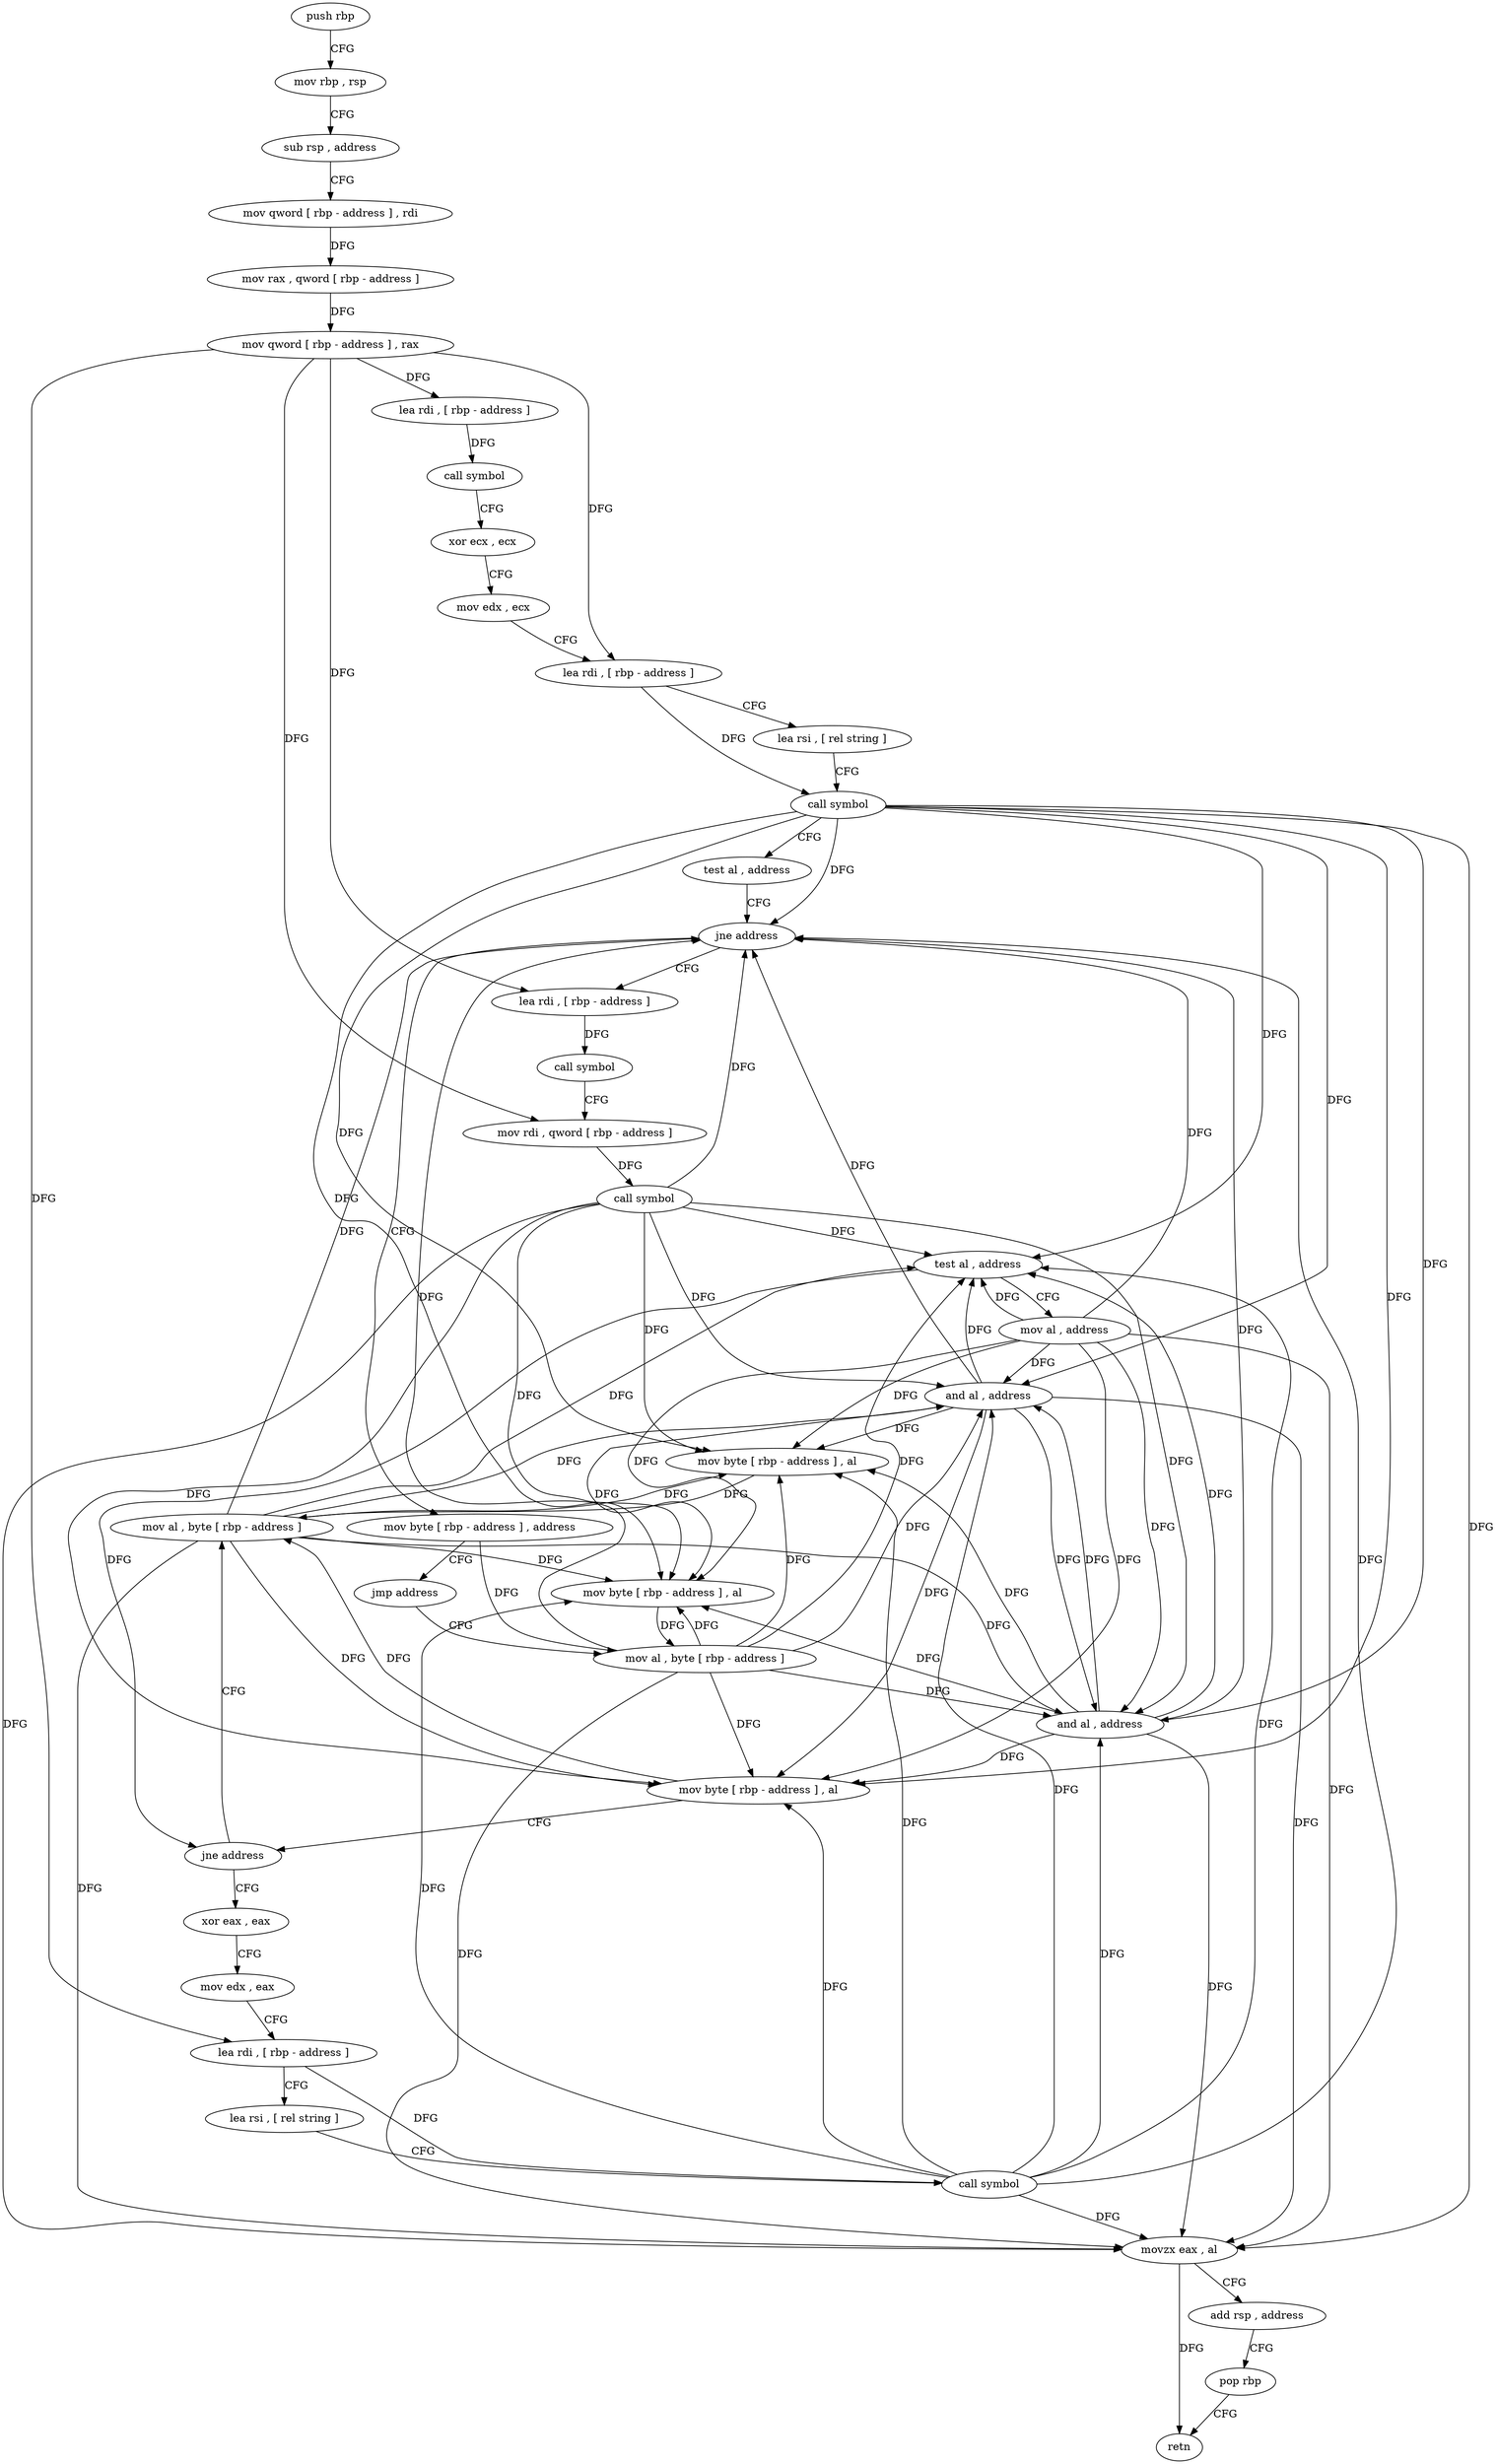 digraph "func" {
"97104" [label = "push rbp" ]
"97105" [label = "mov rbp , rsp" ]
"97108" [label = "sub rsp , address" ]
"97112" [label = "mov qword [ rbp - address ] , rdi" ]
"97116" [label = "mov rax , qword [ rbp - address ]" ]
"97120" [label = "mov qword [ rbp - address ] , rax" ]
"97124" [label = "lea rdi , [ rbp - address ]" ]
"97128" [label = "call symbol" ]
"97133" [label = "xor ecx , ecx" ]
"97135" [label = "mov edx , ecx" ]
"97137" [label = "lea rdi , [ rbp - address ]" ]
"97141" [label = "lea rsi , [ rel string ]" ]
"97148" [label = "call symbol" ]
"97153" [label = "test al , address" ]
"97155" [label = "jne address" ]
"97170" [label = "lea rdi , [ rbp - address ]" ]
"97161" [label = "mov byte [ rbp - address ] , address" ]
"97174" [label = "call symbol" ]
"97179" [label = "mov rdi , qword [ rbp - address ]" ]
"97183" [label = "call symbol" ]
"97188" [label = "test al , address" ]
"97190" [label = "mov al , address" ]
"97192" [label = "mov byte [ rbp - address ] , al" ]
"97195" [label = "jne address" ]
"97224" [label = "mov al , byte [ rbp - address ]" ]
"97201" [label = "xor eax , eax" ]
"97165" [label = "jmp address" ]
"97232" [label = "mov al , byte [ rbp - address ]" ]
"97227" [label = "and al , address" ]
"97229" [label = "mov byte [ rbp - address ] , al" ]
"97203" [label = "mov edx , eax" ]
"97205" [label = "lea rdi , [ rbp - address ]" ]
"97209" [label = "lea rsi , [ rel string ]" ]
"97216" [label = "call symbol" ]
"97221" [label = "mov byte [ rbp - address ] , al" ]
"97235" [label = "and al , address" ]
"97237" [label = "movzx eax , al" ]
"97240" [label = "add rsp , address" ]
"97244" [label = "pop rbp" ]
"97245" [label = "retn" ]
"97104" -> "97105" [ label = "CFG" ]
"97105" -> "97108" [ label = "CFG" ]
"97108" -> "97112" [ label = "CFG" ]
"97112" -> "97116" [ label = "DFG" ]
"97116" -> "97120" [ label = "DFG" ]
"97120" -> "97124" [ label = "DFG" ]
"97120" -> "97179" [ label = "DFG" ]
"97120" -> "97137" [ label = "DFG" ]
"97120" -> "97170" [ label = "DFG" ]
"97120" -> "97205" [ label = "DFG" ]
"97124" -> "97128" [ label = "DFG" ]
"97128" -> "97133" [ label = "CFG" ]
"97133" -> "97135" [ label = "CFG" ]
"97135" -> "97137" [ label = "CFG" ]
"97137" -> "97141" [ label = "CFG" ]
"97137" -> "97148" [ label = "DFG" ]
"97141" -> "97148" [ label = "CFG" ]
"97148" -> "97153" [ label = "CFG" ]
"97148" -> "97155" [ label = "DFG" ]
"97148" -> "97188" [ label = "DFG" ]
"97148" -> "97192" [ label = "DFG" ]
"97148" -> "97227" [ label = "DFG" ]
"97148" -> "97229" [ label = "DFG" ]
"97148" -> "97221" [ label = "DFG" ]
"97148" -> "97235" [ label = "DFG" ]
"97148" -> "97237" [ label = "DFG" ]
"97153" -> "97155" [ label = "CFG" ]
"97155" -> "97170" [ label = "CFG" ]
"97155" -> "97161" [ label = "CFG" ]
"97170" -> "97174" [ label = "DFG" ]
"97161" -> "97165" [ label = "CFG" ]
"97161" -> "97232" [ label = "DFG" ]
"97174" -> "97179" [ label = "CFG" ]
"97179" -> "97183" [ label = "DFG" ]
"97183" -> "97188" [ label = "DFG" ]
"97183" -> "97155" [ label = "DFG" ]
"97183" -> "97192" [ label = "DFG" ]
"97183" -> "97227" [ label = "DFG" ]
"97183" -> "97229" [ label = "DFG" ]
"97183" -> "97221" [ label = "DFG" ]
"97183" -> "97235" [ label = "DFG" ]
"97183" -> "97237" [ label = "DFG" ]
"97188" -> "97190" [ label = "CFG" ]
"97188" -> "97195" [ label = "DFG" ]
"97190" -> "97192" [ label = "DFG" ]
"97190" -> "97155" [ label = "DFG" ]
"97190" -> "97188" [ label = "DFG" ]
"97190" -> "97227" [ label = "DFG" ]
"97190" -> "97229" [ label = "DFG" ]
"97190" -> "97221" [ label = "DFG" ]
"97190" -> "97235" [ label = "DFG" ]
"97190" -> "97237" [ label = "DFG" ]
"97192" -> "97195" [ label = "CFG" ]
"97192" -> "97224" [ label = "DFG" ]
"97195" -> "97224" [ label = "CFG" ]
"97195" -> "97201" [ label = "CFG" ]
"97224" -> "97227" [ label = "DFG" ]
"97224" -> "97155" [ label = "DFG" ]
"97224" -> "97188" [ label = "DFG" ]
"97224" -> "97192" [ label = "DFG" ]
"97224" -> "97229" [ label = "DFG" ]
"97224" -> "97221" [ label = "DFG" ]
"97224" -> "97235" [ label = "DFG" ]
"97224" -> "97237" [ label = "DFG" ]
"97201" -> "97203" [ label = "CFG" ]
"97165" -> "97232" [ label = "CFG" ]
"97232" -> "97235" [ label = "DFG" ]
"97232" -> "97155" [ label = "DFG" ]
"97232" -> "97188" [ label = "DFG" ]
"97232" -> "97192" [ label = "DFG" ]
"97232" -> "97227" [ label = "DFG" ]
"97232" -> "97229" [ label = "DFG" ]
"97232" -> "97221" [ label = "DFG" ]
"97232" -> "97237" [ label = "DFG" ]
"97227" -> "97229" [ label = "DFG" ]
"97227" -> "97155" [ label = "DFG" ]
"97227" -> "97188" [ label = "DFG" ]
"97227" -> "97192" [ label = "DFG" ]
"97227" -> "97221" [ label = "DFG" ]
"97227" -> "97235" [ label = "DFG" ]
"97227" -> "97237" [ label = "DFG" ]
"97229" -> "97232" [ label = "DFG" ]
"97203" -> "97205" [ label = "CFG" ]
"97205" -> "97209" [ label = "CFG" ]
"97205" -> "97216" [ label = "DFG" ]
"97209" -> "97216" [ label = "CFG" ]
"97216" -> "97221" [ label = "DFG" ]
"97216" -> "97155" [ label = "DFG" ]
"97216" -> "97188" [ label = "DFG" ]
"97216" -> "97192" [ label = "DFG" ]
"97216" -> "97227" [ label = "DFG" ]
"97216" -> "97229" [ label = "DFG" ]
"97216" -> "97235" [ label = "DFG" ]
"97216" -> "97237" [ label = "DFG" ]
"97221" -> "97224" [ label = "DFG" ]
"97235" -> "97237" [ label = "DFG" ]
"97235" -> "97155" [ label = "DFG" ]
"97235" -> "97188" [ label = "DFG" ]
"97235" -> "97192" [ label = "DFG" ]
"97235" -> "97227" [ label = "DFG" ]
"97235" -> "97229" [ label = "DFG" ]
"97235" -> "97221" [ label = "DFG" ]
"97237" -> "97240" [ label = "CFG" ]
"97237" -> "97245" [ label = "DFG" ]
"97240" -> "97244" [ label = "CFG" ]
"97244" -> "97245" [ label = "CFG" ]
}
